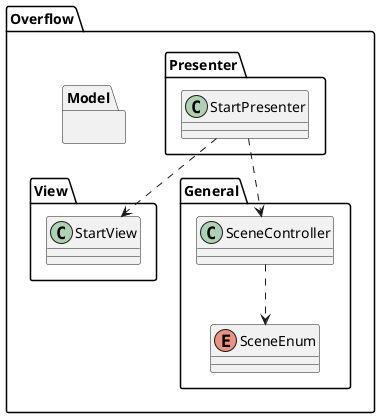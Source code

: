 ﻿@startuml
'https://plantuml.com/class-diagram

namespace Overflow.View{
    class StartView
}

namespace Overflow.Presenter{
    class StartPresenter
    
    StartPresenter..>Overflow.View.StartView
    StartPresenter..>Overflow.General.SceneController
}

namespace Overflow.Model{

}

namespace Overflow.General{
    class SceneController
    enum SceneEnum
    
    SceneController..>SceneEnum
}
@enduml